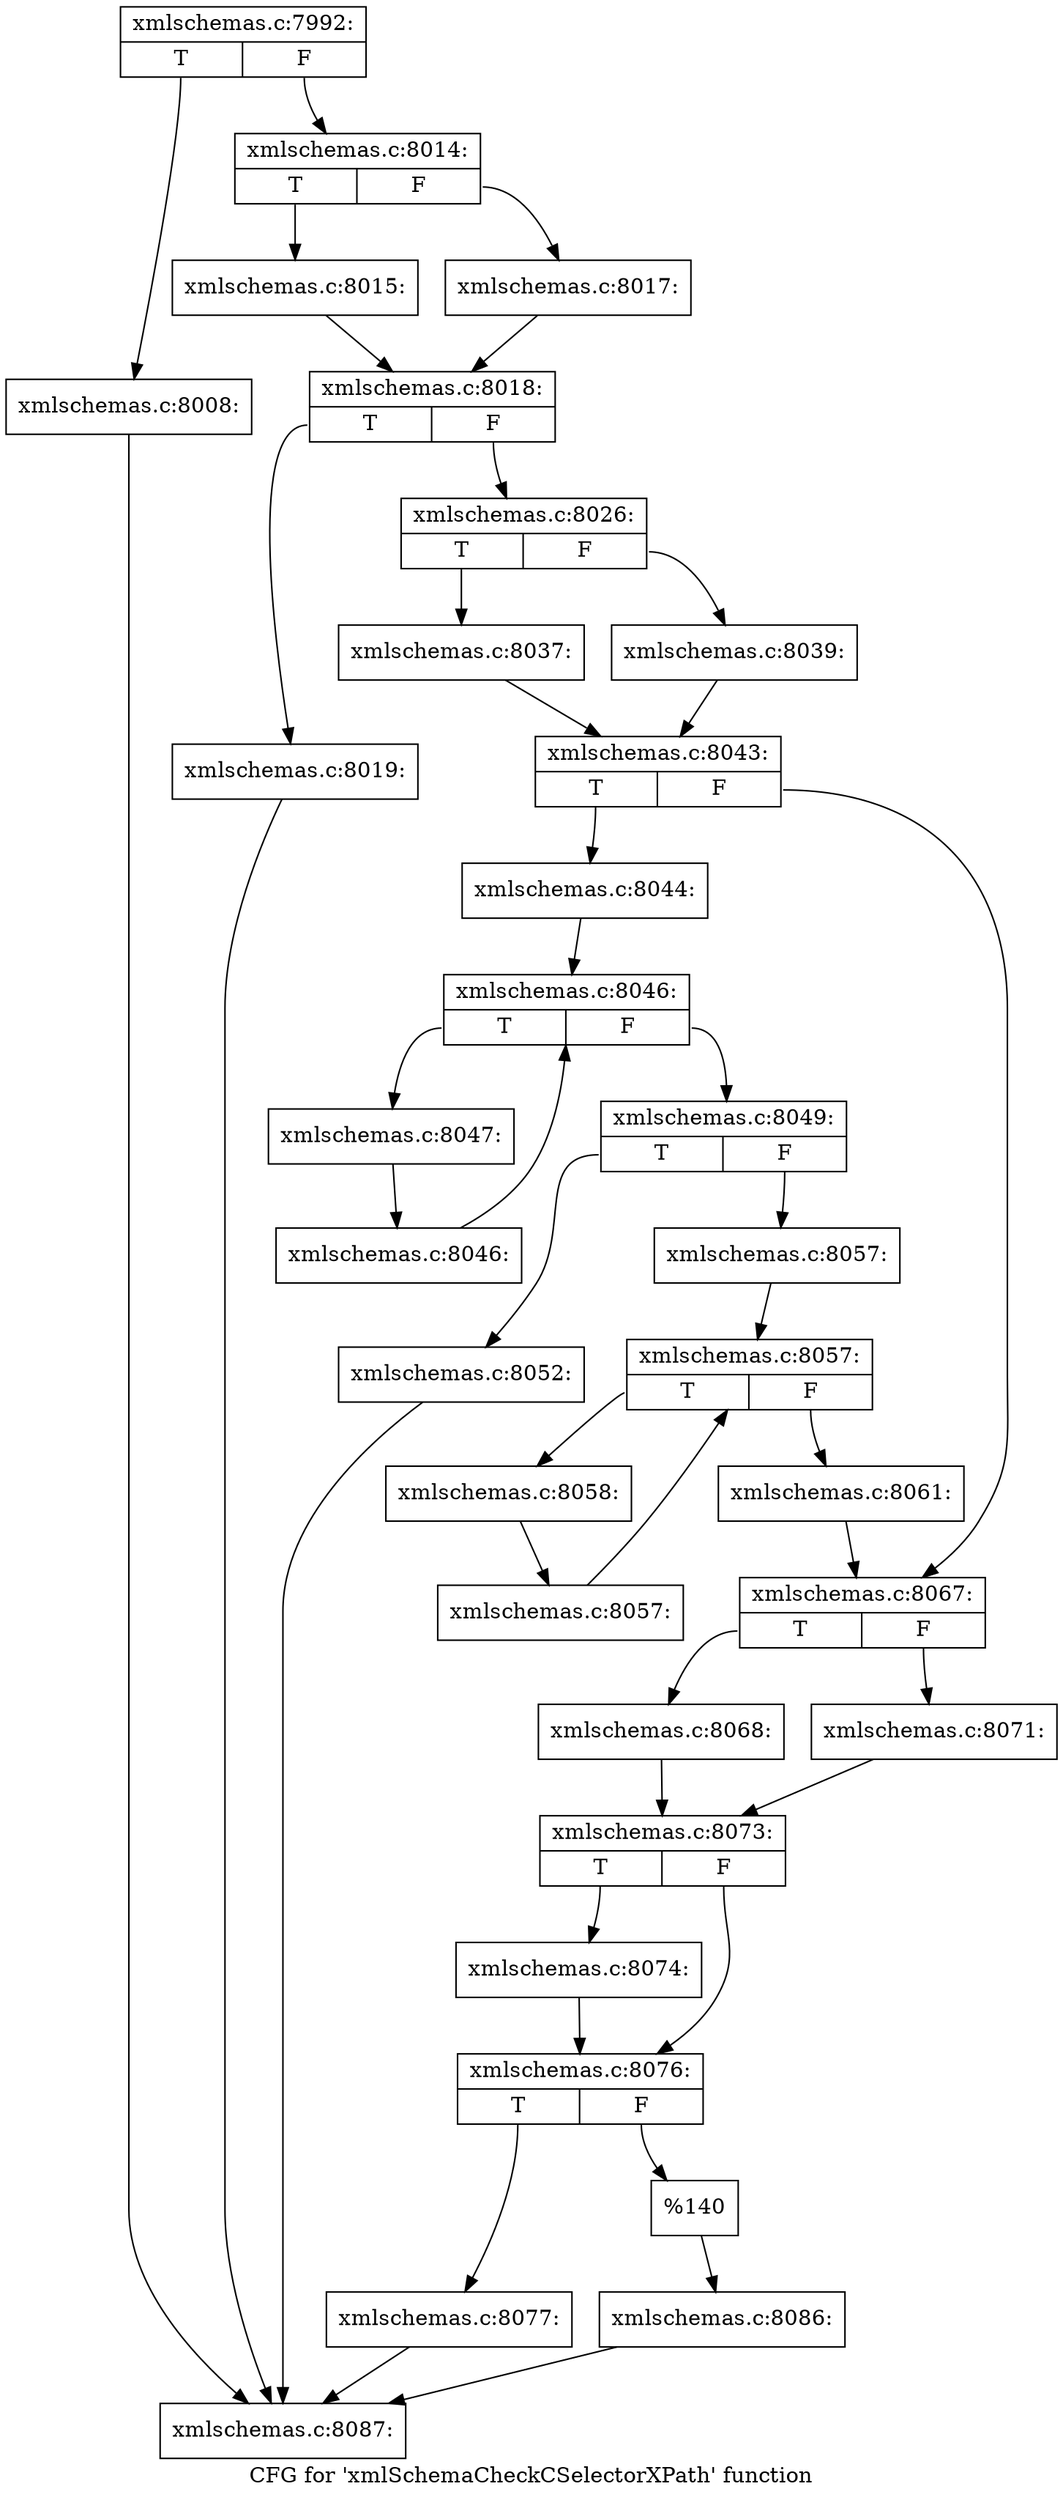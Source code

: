 digraph "CFG for 'xmlSchemaCheckCSelectorXPath' function" {
	label="CFG for 'xmlSchemaCheckCSelectorXPath' function";

	Node0x4fe9fc0 [shape=record,label="{xmlschemas.c:7992:|{<s0>T|<s1>F}}"];
	Node0x4fe9fc0:s0 -> Node0x4ff48d0;
	Node0x4fe9fc0:s1 -> Node0x4ff4920;
	Node0x4ff48d0 [shape=record,label="{xmlschemas.c:8008:}"];
	Node0x4ff48d0 -> Node0x4ff3520;
	Node0x4ff4920 [shape=record,label="{xmlschemas.c:8014:|{<s0>T|<s1>F}}"];
	Node0x4ff4920:s0 -> Node0x4cb3a40;
	Node0x4ff4920:s1 -> Node0x4cb3ae0;
	Node0x4cb3a40 [shape=record,label="{xmlschemas.c:8015:}"];
	Node0x4cb3a40 -> Node0x4cb3a90;
	Node0x4cb3ae0 [shape=record,label="{xmlschemas.c:8017:}"];
	Node0x4cb3ae0 -> Node0x4cb3a90;
	Node0x4cb3a90 [shape=record,label="{xmlschemas.c:8018:|{<s0>T|<s1>F}}"];
	Node0x4cb3a90:s0 -> Node0x4cb4360;
	Node0x4cb3a90:s1 -> Node0x4cb4400;
	Node0x4cb4360 [shape=record,label="{xmlschemas.c:8019:}"];
	Node0x4cb4360 -> Node0x4ff3520;
	Node0x4cb4400 [shape=record,label="{xmlschemas.c:8026:|{<s0>T|<s1>F}}"];
	Node0x4cb4400:s0 -> Node0x4ff91f0;
	Node0x4cb4400:s1 -> Node0x4ff9290;
	Node0x4ff91f0 [shape=record,label="{xmlschemas.c:8037:}"];
	Node0x4ff91f0 -> Node0x4ff9240;
	Node0x4ff9290 [shape=record,label="{xmlschemas.c:8039:}"];
	Node0x4ff9290 -> Node0x4ff9240;
	Node0x4ff9240 [shape=record,label="{xmlschemas.c:8043:|{<s0>T|<s1>F}}"];
	Node0x4ff9240:s0 -> Node0x4ff9f80;
	Node0x4ff9240:s1 -> Node0x4ffa2b0;
	Node0x4ff9f80 [shape=record,label="{xmlschemas.c:8044:}"];
	Node0x4ff9f80 -> Node0x4ffae70;
	Node0x4ffae70 [shape=record,label="{xmlschemas.c:8046:|{<s0>T|<s1>F}}"];
	Node0x4ffae70:s0 -> Node0x4ffb070;
	Node0x4ffae70:s1 -> Node0x4ffad10;
	Node0x4ffb070 [shape=record,label="{xmlschemas.c:8047:}"];
	Node0x4ffb070 -> Node0x4ffb020;
	Node0x4ffb020 [shape=record,label="{xmlschemas.c:8046:}"];
	Node0x4ffb020 -> Node0x4ffae70;
	Node0x4ffad10 [shape=record,label="{xmlschemas.c:8049:|{<s0>T|<s1>F}}"];
	Node0x4ffad10:s0 -> Node0x4ffbec0;
	Node0x4ffad10:s1 -> Node0x4ffbf10;
	Node0x4ffbec0 [shape=record,label="{xmlschemas.c:8052:}"];
	Node0x4ffbec0 -> Node0x4ff3520;
	Node0x4ffbf10 [shape=record,label="{xmlschemas.c:8057:}"];
	Node0x4ffbf10 -> Node0x4cb70c0;
	Node0x4cb70c0 [shape=record,label="{xmlschemas.c:8057:|{<s0>T|<s1>F}}"];
	Node0x4cb70c0:s0 -> Node0x4cb7320;
	Node0x4cb70c0:s1 -> Node0x4cb6f60;
	Node0x4cb7320 [shape=record,label="{xmlschemas.c:8058:}"];
	Node0x4cb7320 -> Node0x4cb72d0;
	Node0x4cb72d0 [shape=record,label="{xmlschemas.c:8057:}"];
	Node0x4cb72d0 -> Node0x4cb70c0;
	Node0x4cb6f60 [shape=record,label="{xmlschemas.c:8061:}"];
	Node0x4cb6f60 -> Node0x4ffa2b0;
	Node0x4ffa2b0 [shape=record,label="{xmlschemas.c:8067:|{<s0>T|<s1>F}}"];
	Node0x4ffa2b0:s0 -> Node0x4fffe60;
	Node0x4ffa2b0:s1 -> Node0x4ffff00;
	Node0x4fffe60 [shape=record,label="{xmlschemas.c:8068:}"];
	Node0x4fffe60 -> Node0x4fffeb0;
	Node0x4ffff00 [shape=record,label="{xmlschemas.c:8071:}"];
	Node0x4ffff00 -> Node0x4fffeb0;
	Node0x4fffeb0 [shape=record,label="{xmlschemas.c:8073:|{<s0>T|<s1>F}}"];
	Node0x4fffeb0:s0 -> Node0x5000b10;
	Node0x4fffeb0:s1 -> Node0x5000e40;
	Node0x5000b10 [shape=record,label="{xmlschemas.c:8074:}"];
	Node0x5000b10 -> Node0x5000e40;
	Node0x5000e40 [shape=record,label="{xmlschemas.c:8076:|{<s0>T|<s1>F}}"];
	Node0x5000e40:s0 -> Node0x5001da0;
	Node0x5000e40:s1 -> Node0x5001df0;
	Node0x5001da0 [shape=record,label="{xmlschemas.c:8077:}"];
	Node0x5001da0 -> Node0x4ff3520;
	Node0x5001df0 [shape=record,label="{%140}"];
	Node0x5001df0 -> Node0x4cb43b0;
	Node0x4cb43b0 [shape=record,label="{xmlschemas.c:8086:}"];
	Node0x4cb43b0 -> Node0x4ff3520;
	Node0x4ff3520 [shape=record,label="{xmlschemas.c:8087:}"];
}
